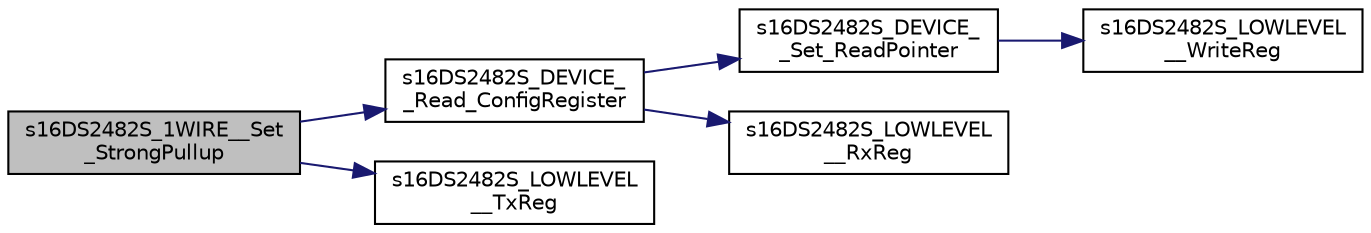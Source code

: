 digraph "s16DS2482S_1WIRE__Set_StrongPullup"
{
  edge [fontname="Helvetica",fontsize="10",labelfontname="Helvetica",labelfontsize="10"];
  node [fontname="Helvetica",fontsize="10",shape=record];
  rankdir="LR";
  Node1 [label="s16DS2482S_1WIRE__Set\l_StrongPullup",height=0.2,width=0.4,color="black", fillcolor="grey75", style="filled", fontcolor="black"];
  Node1 -> Node2 [color="midnightblue",fontsize="10",style="solid",fontname="Helvetica"];
  Node2 [label="s16DS2482S_DEVICE_\l_Read_ConfigRegister",height=0.2,width=0.4,color="black", fillcolor="white", style="filled",URL="$group___d_s2482_s_____d_e_v_i_c_e.html#ga0795724aac316012a68ad3718a952f4d",tooltip="Read from the configuration register. "];
  Node2 -> Node3 [color="midnightblue",fontsize="10",style="solid",fontname="Helvetica"];
  Node3 [label="s16DS2482S_DEVICE_\l_Set_ReadPointer",height=0.2,width=0.4,color="black", fillcolor="white", style="filled",URL="$group___d_s2482_s_____d_e_v_i_c_e.html#ga3c287f9ad11903ac541fa53757525e50",tooltip="Sets the devices read pointer to one of a few predetermined values. "];
  Node3 -> Node4 [color="midnightblue",fontsize="10",style="solid",fontname="Helvetica"];
  Node4 [label="s16DS2482S_LOWLEVEL\l__WriteReg",height=0.2,width=0.4,color="black", fillcolor="white", style="filled",URL="$group___d_s2482_s_____l_o_w_l_e_v_e_l.html#gaf9534996d93a544c0570e3fcdc3ad973",tooltip="Write a register on the device. "];
  Node2 -> Node5 [color="midnightblue",fontsize="10",style="solid",fontname="Helvetica"];
  Node5 [label="s16DS2482S_LOWLEVEL\l__RxReg",height=0.2,width=0.4,color="black", fillcolor="white", style="filled",URL="$group___d_s2482_s_____l_o_w_l_e_v_e_l.html#gaa9dba7b1b362f36e72a83086d4845d81",tooltip="Rx a simple register value. "];
  Node1 -> Node6 [color="midnightblue",fontsize="10",style="solid",fontname="Helvetica"];
  Node6 [label="s16DS2482S_LOWLEVEL\l__TxReg",height=0.2,width=0.4,color="black", fillcolor="white", style="filled",URL="$group___d_s2482_s_____l_o_w_l_e_v_e_l.html#ga60c11542e75efee7894d3f55468476e5",tooltip="Transmit a byte The DS2482 does not use traditional I2C addx - reg - data modes and requires sometime..."];
}
